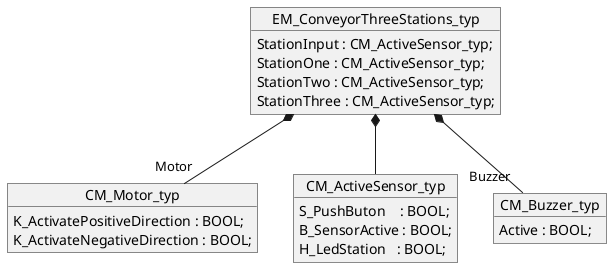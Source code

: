  @startuml
object EM_ConveyorThreeStations_typ
EM_ConveyorThreeStations_typ : StationInput : CM_ActiveSensor_typ; 
EM_ConveyorThreeStations_typ : StationOne : CM_ActiveSensor_typ; 
EM_ConveyorThreeStations_typ : StationTwo : CM_ActiveSensor_typ; 
EM_ConveyorThreeStations_typ : StationThree : CM_ActiveSensor_typ; 

object CM_Motor_typ
CM_Motor_typ : K_ActivatePositiveDirection : BOOL;
CM_Motor_typ : K_ActivateNegativeDirection : BOOL;

object CM_ActiveSensor_typ
CM_ActiveSensor_typ : S_PushButon    : BOOL;
CM_ActiveSensor_typ : B_SensorActive : BOOL;
CM_ActiveSensor_typ : H_LedStation   : BOOL;

object CM_Buzzer_typ
CM_Buzzer_typ : Active : BOOL;

EM_ConveyorThreeStations_typ *-- "Motor" CM_Motor_typ 
EM_ConveyorThreeStations_typ *-- CM_ActiveSensor_typ 
EM_ConveyorThreeStations_typ *-- "Buzzer" CM_Buzzer_typ 

@enduml
